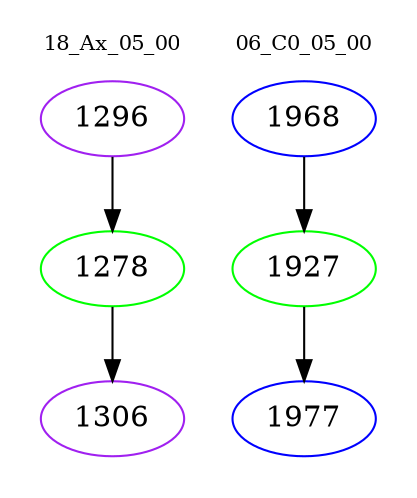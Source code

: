 digraph{
subgraph cluster_0 {
color = white
label = "18_Ax_05_00";
fontsize=10;
T0_1296 [label="1296", color="purple"]
T0_1296 -> T0_1278 [color="black"]
T0_1278 [label="1278", color="green"]
T0_1278 -> T0_1306 [color="black"]
T0_1306 [label="1306", color="purple"]
}
subgraph cluster_1 {
color = white
label = "06_C0_05_00";
fontsize=10;
T1_1968 [label="1968", color="blue"]
T1_1968 -> T1_1927 [color="black"]
T1_1927 [label="1927", color="green"]
T1_1927 -> T1_1977 [color="black"]
T1_1977 [label="1977", color="blue"]
}
}
